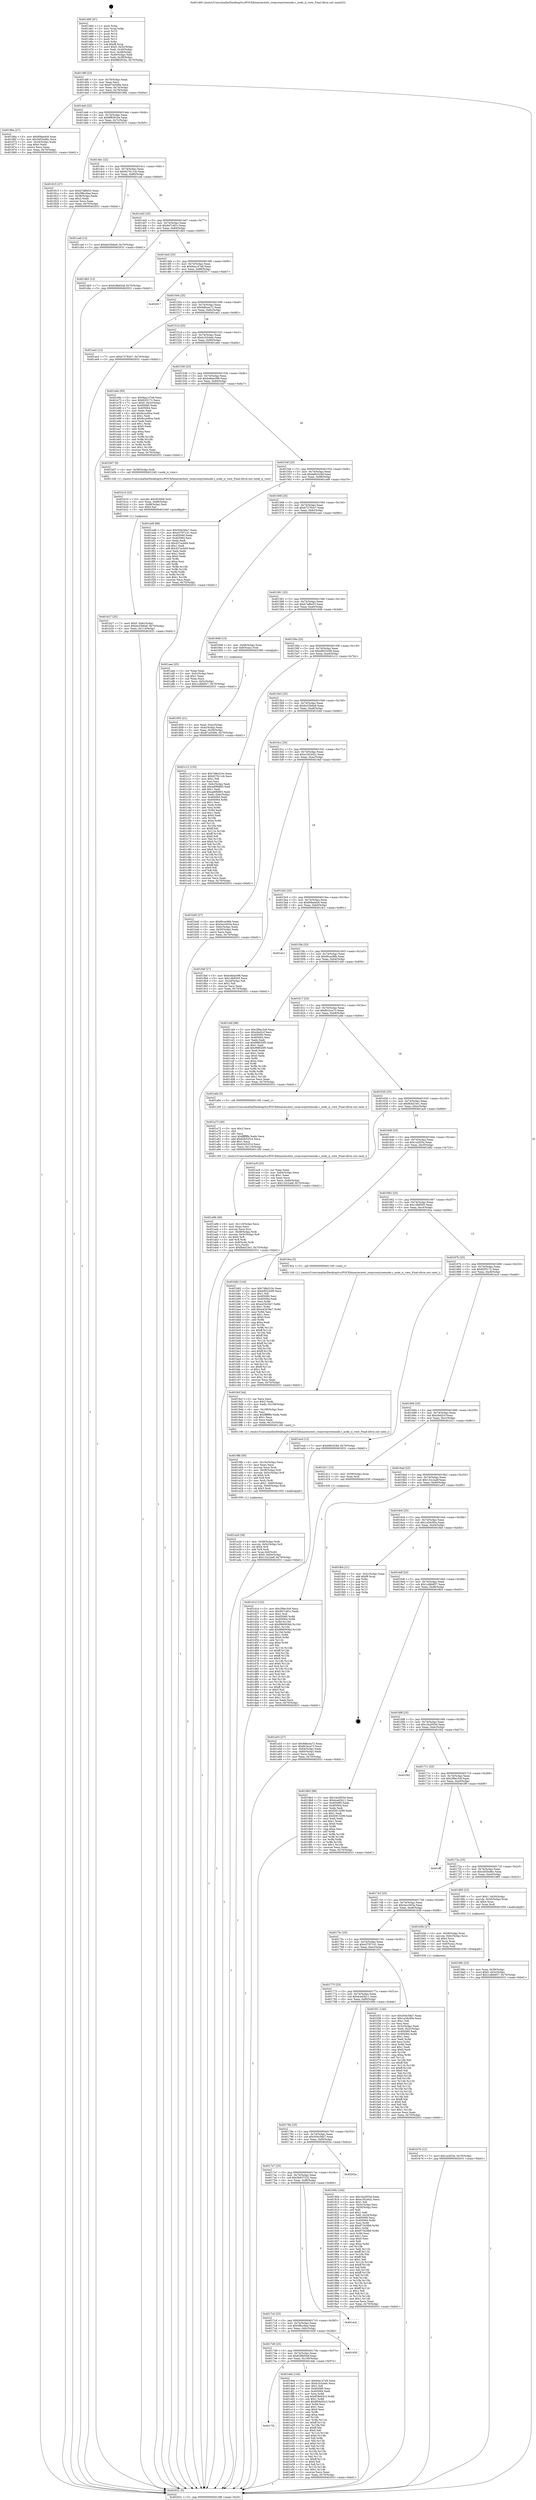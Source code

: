 digraph "0x401460" {
  label = "0x401460 (/mnt/c/Users/mathe/Desktop/tcc/POCII/binaries/extr_swayswaytreenode.c_node_is_view_Final-ollvm.out::main(0))"
  labelloc = "t"
  node[shape=record]

  Entry [label="",width=0.3,height=0.3,shape=circle,fillcolor=black,style=filled]
  "0x40148f" [label="{
     0x40148f [23]\l
     | [instrs]\l
     &nbsp;&nbsp;0x40148f \<+3\>: mov -0x70(%rbp),%eax\l
     &nbsp;&nbsp;0x401492 \<+2\>: mov %eax,%ecx\l
     &nbsp;&nbsp;0x401494 \<+6\>: sub $0x87ce549e,%ecx\l
     &nbsp;&nbsp;0x40149a \<+3\>: mov %eax,-0x74(%rbp)\l
     &nbsp;&nbsp;0x40149d \<+3\>: mov %ecx,-0x78(%rbp)\l
     &nbsp;&nbsp;0x4014a0 \<+6\>: je 000000000040186a \<main+0x40a\>\l
  }"]
  "0x40186a" [label="{
     0x40186a [27]\l
     | [instrs]\l
     &nbsp;&nbsp;0x40186a \<+5\>: mov $0xf09aedc8,%eax\l
     &nbsp;&nbsp;0x40186f \<+5\>: mov $0x3d55ed6c,%ecx\l
     &nbsp;&nbsp;0x401874 \<+3\>: mov -0x34(%rbp),%edx\l
     &nbsp;&nbsp;0x401877 \<+3\>: cmp $0x0,%edx\l
     &nbsp;&nbsp;0x40187a \<+3\>: cmove %ecx,%eax\l
     &nbsp;&nbsp;0x40187d \<+3\>: mov %eax,-0x70(%rbp)\l
     &nbsp;&nbsp;0x401880 \<+5\>: jmp 0000000000402031 \<main+0xbd1\>\l
  }"]
  "0x4014a6" [label="{
     0x4014a6 [22]\l
     | [instrs]\l
     &nbsp;&nbsp;0x4014a6 \<+5\>: jmp 00000000004014ab \<main+0x4b\>\l
     &nbsp;&nbsp;0x4014ab \<+3\>: mov -0x74(%rbp),%eax\l
     &nbsp;&nbsp;0x4014ae \<+5\>: sub $0x8f8291be,%eax\l
     &nbsp;&nbsp;0x4014b3 \<+3\>: mov %eax,-0x7c(%rbp)\l
     &nbsp;&nbsp;0x4014b6 \<+6\>: je 0000000000401815 \<main+0x3b5\>\l
  }"]
  Exit [label="",width=0.3,height=0.3,shape=circle,fillcolor=black,style=filled,peripheries=2]
  "0x401815" [label="{
     0x401815 [27]\l
     | [instrs]\l
     &nbsp;&nbsp;0x401815 \<+5\>: mov $0xb7af6e53,%eax\l
     &nbsp;&nbsp;0x40181a \<+5\>: mov $0x5f8cc6ea,%ecx\l
     &nbsp;&nbsp;0x40181f \<+3\>: mov -0x38(%rbp),%edx\l
     &nbsp;&nbsp;0x401822 \<+3\>: cmp $0x2,%edx\l
     &nbsp;&nbsp;0x401825 \<+3\>: cmovne %ecx,%eax\l
     &nbsp;&nbsp;0x401828 \<+3\>: mov %eax,-0x70(%rbp)\l
     &nbsp;&nbsp;0x40182b \<+5\>: jmp 0000000000402031 \<main+0xbd1\>\l
  }"]
  "0x4014bc" [label="{
     0x4014bc [22]\l
     | [instrs]\l
     &nbsp;&nbsp;0x4014bc \<+5\>: jmp 00000000004014c1 \<main+0x61\>\l
     &nbsp;&nbsp;0x4014c1 \<+3\>: mov -0x74(%rbp),%eax\l
     &nbsp;&nbsp;0x4014c4 \<+5\>: sub $0x927611cb,%eax\l
     &nbsp;&nbsp;0x4014c9 \<+3\>: mov %eax,-0x80(%rbp)\l
     &nbsp;&nbsp;0x4014cc \<+6\>: je 0000000000401cad \<main+0x84d\>\l
  }"]
  "0x402031" [label="{
     0x402031 [5]\l
     | [instrs]\l
     &nbsp;&nbsp;0x402031 \<+5\>: jmp 000000000040148f \<main+0x2f\>\l
  }"]
  "0x401460" [label="{
     0x401460 [47]\l
     | [instrs]\l
     &nbsp;&nbsp;0x401460 \<+1\>: push %rbp\l
     &nbsp;&nbsp;0x401461 \<+3\>: mov %rsp,%rbp\l
     &nbsp;&nbsp;0x401464 \<+2\>: push %r15\l
     &nbsp;&nbsp;0x401466 \<+2\>: push %r14\l
     &nbsp;&nbsp;0x401468 \<+2\>: push %r13\l
     &nbsp;&nbsp;0x40146a \<+2\>: push %r12\l
     &nbsp;&nbsp;0x40146c \<+1\>: push %rbx\l
     &nbsp;&nbsp;0x40146d \<+7\>: sub $0xf8,%rsp\l
     &nbsp;&nbsp;0x401474 \<+7\>: movl $0x0,-0x3c(%rbp)\l
     &nbsp;&nbsp;0x40147b \<+3\>: mov %edi,-0x40(%rbp)\l
     &nbsp;&nbsp;0x40147e \<+4\>: mov %rsi,-0x48(%rbp)\l
     &nbsp;&nbsp;0x401482 \<+3\>: mov -0x40(%rbp),%edi\l
     &nbsp;&nbsp;0x401485 \<+3\>: mov %edi,-0x38(%rbp)\l
     &nbsp;&nbsp;0x401488 \<+7\>: movl $0x8f8291be,-0x70(%rbp)\l
  }"]
  "0x4017f2" [label="{
     0x4017f2\l
  }", style=dashed]
  "0x401cad" [label="{
     0x401cad [12]\l
     | [instrs]\l
     &nbsp;&nbsp;0x401cad \<+7\>: movl $0xbe33b6a9,-0x70(%rbp)\l
     &nbsp;&nbsp;0x401cb4 \<+5\>: jmp 0000000000402031 \<main+0xbd1\>\l
  }"]
  "0x4014d2" [label="{
     0x4014d2 [25]\l
     | [instrs]\l
     &nbsp;&nbsp;0x4014d2 \<+5\>: jmp 00000000004014d7 \<main+0x77\>\l
     &nbsp;&nbsp;0x4014d7 \<+3\>: mov -0x74(%rbp),%eax\l
     &nbsp;&nbsp;0x4014da \<+5\>: sub $0x947c4f1c,%eax\l
     &nbsp;&nbsp;0x4014df \<+6\>: mov %eax,-0x84(%rbp)\l
     &nbsp;&nbsp;0x4014e5 \<+6\>: je 0000000000401db5 \<main+0x955\>\l
  }"]
  "0x401dde" [label="{
     0x401dde [144]\l
     | [instrs]\l
     &nbsp;&nbsp;0x401dde \<+5\>: mov $0x9aa147e8,%eax\l
     &nbsp;&nbsp;0x401de3 \<+5\>: mov $0xb1b3cbdc,%ecx\l
     &nbsp;&nbsp;0x401de8 \<+2\>: mov $0x1,%dl\l
     &nbsp;&nbsp;0x401dea \<+7\>: mov 0x405060,%esi\l
     &nbsp;&nbsp;0x401df1 \<+7\>: mov 0x405064,%edi\l
     &nbsp;&nbsp;0x401df8 \<+3\>: mov %esi,%r8d\l
     &nbsp;&nbsp;0x401dfb \<+7\>: sub $0x859d45c3,%r8d\l
     &nbsp;&nbsp;0x401e02 \<+4\>: sub $0x1,%r8d\l
     &nbsp;&nbsp;0x401e06 \<+7\>: add $0x859d45c3,%r8d\l
     &nbsp;&nbsp;0x401e0d \<+4\>: imul %r8d,%esi\l
     &nbsp;&nbsp;0x401e11 \<+3\>: and $0x1,%esi\l
     &nbsp;&nbsp;0x401e14 \<+3\>: cmp $0x0,%esi\l
     &nbsp;&nbsp;0x401e17 \<+4\>: sete %r9b\l
     &nbsp;&nbsp;0x401e1b \<+3\>: cmp $0xa,%edi\l
     &nbsp;&nbsp;0x401e1e \<+4\>: setl %r10b\l
     &nbsp;&nbsp;0x401e22 \<+3\>: mov %r9b,%r11b\l
     &nbsp;&nbsp;0x401e25 \<+4\>: xor $0xff,%r11b\l
     &nbsp;&nbsp;0x401e29 \<+3\>: mov %r10b,%bl\l
     &nbsp;&nbsp;0x401e2c \<+3\>: xor $0xff,%bl\l
     &nbsp;&nbsp;0x401e2f \<+3\>: xor $0x0,%dl\l
     &nbsp;&nbsp;0x401e32 \<+3\>: mov %r11b,%r14b\l
     &nbsp;&nbsp;0x401e35 \<+4\>: and $0x0,%r14b\l
     &nbsp;&nbsp;0x401e39 \<+3\>: and %dl,%r9b\l
     &nbsp;&nbsp;0x401e3c \<+3\>: mov %bl,%r15b\l
     &nbsp;&nbsp;0x401e3f \<+4\>: and $0x0,%r15b\l
     &nbsp;&nbsp;0x401e43 \<+3\>: and %dl,%r10b\l
     &nbsp;&nbsp;0x401e46 \<+3\>: or %r9b,%r14b\l
     &nbsp;&nbsp;0x401e49 \<+3\>: or %r10b,%r15b\l
     &nbsp;&nbsp;0x401e4c \<+3\>: xor %r15b,%r14b\l
     &nbsp;&nbsp;0x401e4f \<+3\>: or %bl,%r11b\l
     &nbsp;&nbsp;0x401e52 \<+4\>: xor $0xff,%r11b\l
     &nbsp;&nbsp;0x401e56 \<+3\>: or $0x0,%dl\l
     &nbsp;&nbsp;0x401e59 \<+3\>: and %dl,%r11b\l
     &nbsp;&nbsp;0x401e5c \<+3\>: or %r11b,%r14b\l
     &nbsp;&nbsp;0x401e5f \<+4\>: test $0x1,%r14b\l
     &nbsp;&nbsp;0x401e63 \<+3\>: cmovne %ecx,%eax\l
     &nbsp;&nbsp;0x401e66 \<+3\>: mov %eax,-0x70(%rbp)\l
     &nbsp;&nbsp;0x401e69 \<+5\>: jmp 0000000000402031 \<main+0xbd1\>\l
  }"]
  "0x401db5" [label="{
     0x401db5 [12]\l
     | [instrs]\l
     &nbsp;&nbsp;0x401db5 \<+7\>: movl $0x628b63af,-0x70(%rbp)\l
     &nbsp;&nbsp;0x401dbc \<+5\>: jmp 0000000000402031 \<main+0xbd1\>\l
  }"]
  "0x4014eb" [label="{
     0x4014eb [25]\l
     | [instrs]\l
     &nbsp;&nbsp;0x4014eb \<+5\>: jmp 00000000004014f0 \<main+0x90\>\l
     &nbsp;&nbsp;0x4014f0 \<+3\>: mov -0x74(%rbp),%eax\l
     &nbsp;&nbsp;0x4014f3 \<+5\>: sub $0x9aa147e8,%eax\l
     &nbsp;&nbsp;0x4014f8 \<+6\>: mov %eax,-0x88(%rbp)\l
     &nbsp;&nbsp;0x4014fe \<+6\>: je 0000000000402017 \<main+0xbb7\>\l
  }"]
  "0x4017d9" [label="{
     0x4017d9 [25]\l
     | [instrs]\l
     &nbsp;&nbsp;0x4017d9 \<+5\>: jmp 00000000004017de \<main+0x37e\>\l
     &nbsp;&nbsp;0x4017de \<+3\>: mov -0x74(%rbp),%eax\l
     &nbsp;&nbsp;0x4017e1 \<+5\>: sub $0x628b63af,%eax\l
     &nbsp;&nbsp;0x4017e6 \<+6\>: mov %eax,-0x100(%rbp)\l
     &nbsp;&nbsp;0x4017ec \<+6\>: je 0000000000401dde \<main+0x97e\>\l
  }"]
  "0x402017" [label="{
     0x402017\l
  }", style=dashed]
  "0x401504" [label="{
     0x401504 [25]\l
     | [instrs]\l
     &nbsp;&nbsp;0x401504 \<+5\>: jmp 0000000000401509 \<main+0xa9\>\l
     &nbsp;&nbsp;0x401509 \<+3\>: mov -0x74(%rbp),%eax\l
     &nbsp;&nbsp;0x40150c \<+5\>: sub $0x9dbcea72,%eax\l
     &nbsp;&nbsp;0x401511 \<+6\>: mov %eax,-0x8c(%rbp)\l
     &nbsp;&nbsp;0x401517 \<+6\>: je 0000000000401ae2 \<main+0x682\>\l
  }"]
  "0x401830" [label="{
     0x401830\l
  }", style=dashed]
  "0x401ae2" [label="{
     0x401ae2 [12]\l
     | [instrs]\l
     &nbsp;&nbsp;0x401ae2 \<+7\>: movl $0xb72762e7,-0x70(%rbp)\l
     &nbsp;&nbsp;0x401ae9 \<+5\>: jmp 0000000000402031 \<main+0xbd1\>\l
  }"]
  "0x40151d" [label="{
     0x40151d [25]\l
     | [instrs]\l
     &nbsp;&nbsp;0x40151d \<+5\>: jmp 0000000000401522 \<main+0xc2\>\l
     &nbsp;&nbsp;0x401522 \<+3\>: mov -0x74(%rbp),%eax\l
     &nbsp;&nbsp;0x401525 \<+5\>: sub $0xb1b3cbdc,%eax\l
     &nbsp;&nbsp;0x40152a \<+6\>: mov %eax,-0x90(%rbp)\l
     &nbsp;&nbsp;0x401530 \<+6\>: je 0000000000401e6e \<main+0xa0e\>\l
  }"]
  "0x4017c0" [label="{
     0x4017c0 [25]\l
     | [instrs]\l
     &nbsp;&nbsp;0x4017c0 \<+5\>: jmp 00000000004017c5 \<main+0x365\>\l
     &nbsp;&nbsp;0x4017c5 \<+3\>: mov -0x74(%rbp),%eax\l
     &nbsp;&nbsp;0x4017c8 \<+5\>: sub $0x5f8cc6ea,%eax\l
     &nbsp;&nbsp;0x4017cd \<+6\>: mov %eax,-0xfc(%rbp)\l
     &nbsp;&nbsp;0x4017d3 \<+6\>: je 0000000000401830 \<main+0x3d0\>\l
  }"]
  "0x401e6e" [label="{
     0x401e6e [95]\l
     | [instrs]\l
     &nbsp;&nbsp;0x401e6e \<+5\>: mov $0x9aa147e8,%eax\l
     &nbsp;&nbsp;0x401e73 \<+5\>: mov $0x82f3172,%ecx\l
     &nbsp;&nbsp;0x401e78 \<+7\>: movl $0x0,-0x3c(%rbp)\l
     &nbsp;&nbsp;0x401e7f \<+7\>: mov 0x405060,%edx\l
     &nbsp;&nbsp;0x401e86 \<+7\>: mov 0x405064,%esi\l
     &nbsp;&nbsp;0x401e8d \<+2\>: mov %edx,%edi\l
     &nbsp;&nbsp;0x401e8f \<+6\>: add $0x8cca49ca,%edi\l
     &nbsp;&nbsp;0x401e95 \<+3\>: sub $0x1,%edi\l
     &nbsp;&nbsp;0x401e98 \<+6\>: sub $0x8cca49ca,%edi\l
     &nbsp;&nbsp;0x401e9e \<+3\>: imul %edi,%edx\l
     &nbsp;&nbsp;0x401ea1 \<+3\>: and $0x1,%edx\l
     &nbsp;&nbsp;0x401ea4 \<+3\>: cmp $0x0,%edx\l
     &nbsp;&nbsp;0x401ea7 \<+4\>: sete %r8b\l
     &nbsp;&nbsp;0x401eab \<+3\>: cmp $0xa,%esi\l
     &nbsp;&nbsp;0x401eae \<+4\>: setl %r9b\l
     &nbsp;&nbsp;0x401eb2 \<+3\>: mov %r8b,%r10b\l
     &nbsp;&nbsp;0x401eb5 \<+3\>: and %r9b,%r10b\l
     &nbsp;&nbsp;0x401eb8 \<+3\>: xor %r9b,%r8b\l
     &nbsp;&nbsp;0x401ebb \<+3\>: or %r8b,%r10b\l
     &nbsp;&nbsp;0x401ebe \<+4\>: test $0x1,%r10b\l
     &nbsp;&nbsp;0x401ec2 \<+3\>: cmovne %ecx,%eax\l
     &nbsp;&nbsp;0x401ec5 \<+3\>: mov %eax,-0x70(%rbp)\l
     &nbsp;&nbsp;0x401ec8 \<+5\>: jmp 0000000000402031 \<main+0xbd1\>\l
  }"]
  "0x401536" [label="{
     0x401536 [25]\l
     | [instrs]\l
     &nbsp;&nbsp;0x401536 \<+5\>: jmp 000000000040153b \<main+0xdb\>\l
     &nbsp;&nbsp;0x40153b \<+3\>: mov -0x74(%rbp),%eax\l
     &nbsp;&nbsp;0x40153e \<+5\>: sub $0xb46ae398,%eax\l
     &nbsp;&nbsp;0x401543 \<+6\>: mov %eax,-0x94(%rbp)\l
     &nbsp;&nbsp;0x401549 \<+6\>: je 0000000000401b07 \<main+0x6a7\>\l
  }"]
  "0x401dcd" [label="{
     0x401dcd\l
  }", style=dashed]
  "0x401b07" [label="{
     0x401b07 [9]\l
     | [instrs]\l
     &nbsp;&nbsp;0x401b07 \<+4\>: mov -0x58(%rbp),%rdi\l
     &nbsp;&nbsp;0x401b0b \<+5\>: call 0000000000401240 \<node_is_view\>\l
     | [calls]\l
     &nbsp;&nbsp;0x401240 \{1\} (/mnt/c/Users/mathe/Desktop/tcc/POCII/binaries/extr_swayswaytreenode.c_node_is_view_Final-ollvm.out::node_is_view)\l
  }"]
  "0x40154f" [label="{
     0x40154f [25]\l
     | [instrs]\l
     &nbsp;&nbsp;0x40154f \<+5\>: jmp 0000000000401554 \<main+0xf4\>\l
     &nbsp;&nbsp;0x401554 \<+3\>: mov -0x74(%rbp),%eax\l
     &nbsp;&nbsp;0x401557 \<+5\>: sub $0xb66243bf,%eax\l
     &nbsp;&nbsp;0x40155c \<+6\>: mov %eax,-0x98(%rbp)\l
     &nbsp;&nbsp;0x401562 \<+6\>: je 0000000000401ed9 \<main+0xa79\>\l
  }"]
  "0x4017a7" [label="{
     0x4017a7 [25]\l
     | [instrs]\l
     &nbsp;&nbsp;0x4017a7 \<+5\>: jmp 00000000004017ac \<main+0x34c\>\l
     &nbsp;&nbsp;0x4017ac \<+3\>: mov -0x74(%rbp),%eax\l
     &nbsp;&nbsp;0x4017af \<+5\>: sub $0x5b637332,%eax\l
     &nbsp;&nbsp;0x4017b4 \<+6\>: mov %eax,-0xf8(%rbp)\l
     &nbsp;&nbsp;0x4017ba \<+6\>: je 0000000000401dcd \<main+0x96d\>\l
  }"]
  "0x401ed9" [label="{
     0x401ed9 [88]\l
     | [instrs]\l
     &nbsp;&nbsp;0x401ed9 \<+5\>: mov $0x504c58a7,%eax\l
     &nbsp;&nbsp;0x401ede \<+5\>: mov $0x43797141,%ecx\l
     &nbsp;&nbsp;0x401ee3 \<+7\>: mov 0x405060,%edx\l
     &nbsp;&nbsp;0x401eea \<+7\>: mov 0x405064,%esi\l
     &nbsp;&nbsp;0x401ef1 \<+2\>: mov %edx,%edi\l
     &nbsp;&nbsp;0x401ef3 \<+6\>: sub $0x437acb09,%edi\l
     &nbsp;&nbsp;0x401ef9 \<+3\>: sub $0x1,%edi\l
     &nbsp;&nbsp;0x401efc \<+6\>: add $0x437acb09,%edi\l
     &nbsp;&nbsp;0x401f02 \<+3\>: imul %edi,%edx\l
     &nbsp;&nbsp;0x401f05 \<+3\>: and $0x1,%edx\l
     &nbsp;&nbsp;0x401f08 \<+3\>: cmp $0x0,%edx\l
     &nbsp;&nbsp;0x401f0b \<+4\>: sete %r8b\l
     &nbsp;&nbsp;0x401f0f \<+3\>: cmp $0xa,%esi\l
     &nbsp;&nbsp;0x401f12 \<+4\>: setl %r9b\l
     &nbsp;&nbsp;0x401f16 \<+3\>: mov %r8b,%r10b\l
     &nbsp;&nbsp;0x401f19 \<+3\>: and %r9b,%r10b\l
     &nbsp;&nbsp;0x401f1c \<+3\>: xor %r9b,%r8b\l
     &nbsp;&nbsp;0x401f1f \<+3\>: or %r8b,%r10b\l
     &nbsp;&nbsp;0x401f22 \<+4\>: test $0x1,%r10b\l
     &nbsp;&nbsp;0x401f26 \<+3\>: cmovne %ecx,%eax\l
     &nbsp;&nbsp;0x401f29 \<+3\>: mov %eax,-0x70(%rbp)\l
     &nbsp;&nbsp;0x401f2c \<+5\>: jmp 0000000000402031 \<main+0xbd1\>\l
  }"]
  "0x401568" [label="{
     0x401568 [25]\l
     | [instrs]\l
     &nbsp;&nbsp;0x401568 \<+5\>: jmp 000000000040156d \<main+0x10d\>\l
     &nbsp;&nbsp;0x40156d \<+3\>: mov -0x74(%rbp),%eax\l
     &nbsp;&nbsp;0x401570 \<+5\>: sub $0xb72762e7,%eax\l
     &nbsp;&nbsp;0x401575 \<+6\>: mov %eax,-0x9c(%rbp)\l
     &nbsp;&nbsp;0x40157b \<+6\>: je 0000000000401aee \<main+0x68e\>\l
  }"]
  "0x40202a" [label="{
     0x40202a\l
  }", style=dashed]
  "0x401aee" [label="{
     0x401aee [25]\l
     | [instrs]\l
     &nbsp;&nbsp;0x401aee \<+2\>: xor %eax,%eax\l
     &nbsp;&nbsp;0x401af0 \<+3\>: mov -0x5c(%rbp),%ecx\l
     &nbsp;&nbsp;0x401af3 \<+3\>: sub $0x1,%eax\l
     &nbsp;&nbsp;0x401af6 \<+2\>: sub %eax,%ecx\l
     &nbsp;&nbsp;0x401af8 \<+3\>: mov %ecx,-0x5c(%rbp)\l
     &nbsp;&nbsp;0x401afb \<+7\>: movl $0x1cdbb857,-0x70(%rbp)\l
     &nbsp;&nbsp;0x401b02 \<+5\>: jmp 0000000000402031 \<main+0xbd1\>\l
  }"]
  "0x401581" [label="{
     0x401581 [25]\l
     | [instrs]\l
     &nbsp;&nbsp;0x401581 \<+5\>: jmp 0000000000401586 \<main+0x126\>\l
     &nbsp;&nbsp;0x401586 \<+3\>: mov -0x74(%rbp),%eax\l
     &nbsp;&nbsp;0x401589 \<+5\>: sub $0xb7af6e53,%eax\l
     &nbsp;&nbsp;0x40158e \<+6\>: mov %eax,-0xa0(%rbp)\l
     &nbsp;&nbsp;0x401594 \<+6\>: je 0000000000401848 \<main+0x3e8\>\l
  }"]
  "0x401d1d" [label="{
     0x401d1d [152]\l
     | [instrs]\l
     &nbsp;&nbsp;0x401d1d \<+5\>: mov $0x2f9ec3c8,%ecx\l
     &nbsp;&nbsp;0x401d22 \<+5\>: mov $0x947c4f1c,%edx\l
     &nbsp;&nbsp;0x401d27 \<+3\>: mov $0x1,%sil\l
     &nbsp;&nbsp;0x401d2a \<+8\>: mov 0x405060,%r8d\l
     &nbsp;&nbsp;0x401d32 \<+8\>: mov 0x405064,%r9d\l
     &nbsp;&nbsp;0x401d3a \<+3\>: mov %r8d,%r10d\l
     &nbsp;&nbsp;0x401d3d \<+7\>: sub $0x9960936d,%r10d\l
     &nbsp;&nbsp;0x401d44 \<+4\>: sub $0x1,%r10d\l
     &nbsp;&nbsp;0x401d48 \<+7\>: add $0x9960936d,%r10d\l
     &nbsp;&nbsp;0x401d4f \<+4\>: imul %r10d,%r8d\l
     &nbsp;&nbsp;0x401d53 \<+4\>: and $0x1,%r8d\l
     &nbsp;&nbsp;0x401d57 \<+4\>: cmp $0x0,%r8d\l
     &nbsp;&nbsp;0x401d5b \<+4\>: sete %r11b\l
     &nbsp;&nbsp;0x401d5f \<+4\>: cmp $0xa,%r9d\l
     &nbsp;&nbsp;0x401d63 \<+3\>: setl %bl\l
     &nbsp;&nbsp;0x401d66 \<+3\>: mov %r11b,%r14b\l
     &nbsp;&nbsp;0x401d69 \<+4\>: xor $0xff,%r14b\l
     &nbsp;&nbsp;0x401d6d \<+3\>: mov %bl,%r15b\l
     &nbsp;&nbsp;0x401d70 \<+4\>: xor $0xff,%r15b\l
     &nbsp;&nbsp;0x401d74 \<+4\>: xor $0x0,%sil\l
     &nbsp;&nbsp;0x401d78 \<+3\>: mov %r14b,%r12b\l
     &nbsp;&nbsp;0x401d7b \<+4\>: and $0x0,%r12b\l
     &nbsp;&nbsp;0x401d7f \<+3\>: and %sil,%r11b\l
     &nbsp;&nbsp;0x401d82 \<+3\>: mov %r15b,%r13b\l
     &nbsp;&nbsp;0x401d85 \<+4\>: and $0x0,%r13b\l
     &nbsp;&nbsp;0x401d89 \<+3\>: and %sil,%bl\l
     &nbsp;&nbsp;0x401d8c \<+3\>: or %r11b,%r12b\l
     &nbsp;&nbsp;0x401d8f \<+3\>: or %bl,%r13b\l
     &nbsp;&nbsp;0x401d92 \<+3\>: xor %r13b,%r12b\l
     &nbsp;&nbsp;0x401d95 \<+3\>: or %r15b,%r14b\l
     &nbsp;&nbsp;0x401d98 \<+4\>: xor $0xff,%r14b\l
     &nbsp;&nbsp;0x401d9c \<+4\>: or $0x0,%sil\l
     &nbsp;&nbsp;0x401da0 \<+3\>: and %sil,%r14b\l
     &nbsp;&nbsp;0x401da3 \<+3\>: or %r14b,%r12b\l
     &nbsp;&nbsp;0x401da6 \<+4\>: test $0x1,%r12b\l
     &nbsp;&nbsp;0x401daa \<+3\>: cmovne %edx,%ecx\l
     &nbsp;&nbsp;0x401dad \<+3\>: mov %ecx,-0x70(%rbp)\l
     &nbsp;&nbsp;0x401db0 \<+5\>: jmp 0000000000402031 \<main+0xbd1\>\l
  }"]
  "0x401848" [label="{
     0x401848 [13]\l
     | [instrs]\l
     &nbsp;&nbsp;0x401848 \<+4\>: mov -0x48(%rbp),%rax\l
     &nbsp;&nbsp;0x40184c \<+4\>: mov 0x8(%rax),%rdi\l
     &nbsp;&nbsp;0x401850 \<+5\>: call 0000000000401060 \<atoi@plt\>\l
     | [calls]\l
     &nbsp;&nbsp;0x401060 \{1\} (unknown)\l
  }"]
  "0x40159a" [label="{
     0x40159a [25]\l
     | [instrs]\l
     &nbsp;&nbsp;0x40159a \<+5\>: jmp 000000000040159f \<main+0x13f\>\l
     &nbsp;&nbsp;0x40159f \<+3\>: mov -0x74(%rbp),%eax\l
     &nbsp;&nbsp;0x4015a2 \<+5\>: sub $0xb9023c99,%eax\l
     &nbsp;&nbsp;0x4015a7 \<+6\>: mov %eax,-0xa4(%rbp)\l
     &nbsp;&nbsp;0x4015ad \<+6\>: je 0000000000401c12 \<main+0x7b2\>\l
  }"]
  "0x401855" [label="{
     0x401855 [21]\l
     | [instrs]\l
     &nbsp;&nbsp;0x401855 \<+3\>: mov %eax,-0x4c(%rbp)\l
     &nbsp;&nbsp;0x401858 \<+3\>: mov -0x4c(%rbp),%eax\l
     &nbsp;&nbsp;0x40185b \<+3\>: mov %eax,-0x34(%rbp)\l
     &nbsp;&nbsp;0x40185e \<+7\>: movl $0x87ce549e,-0x70(%rbp)\l
     &nbsp;&nbsp;0x401865 \<+5\>: jmp 0000000000402031 \<main+0xbd1\>\l
  }"]
  "0x401b76" [label="{
     0x401b76 [12]\l
     | [instrs]\l
     &nbsp;&nbsp;0x401b76 \<+7\>: movl $0x1a2f25a,-0x70(%rbp)\l
     &nbsp;&nbsp;0x401b7d \<+5\>: jmp 0000000000402031 \<main+0xbd1\>\l
  }"]
  "0x401c12" [label="{
     0x401c12 [155]\l
     | [instrs]\l
     &nbsp;&nbsp;0x401c12 \<+5\>: mov $0x7d8e310c,%eax\l
     &nbsp;&nbsp;0x401c17 \<+5\>: mov $0x927611cb,%ecx\l
     &nbsp;&nbsp;0x401c1c \<+2\>: mov $0x1,%dl\l
     &nbsp;&nbsp;0x401c1e \<+2\>: xor %esi,%esi\l
     &nbsp;&nbsp;0x401c20 \<+3\>: mov -0x6c(%rbp),%edi\l
     &nbsp;&nbsp;0x401c23 \<+6\>: add $0xad0fb893,%edi\l
     &nbsp;&nbsp;0x401c29 \<+3\>: add $0x1,%edi\l
     &nbsp;&nbsp;0x401c2c \<+6\>: sub $0xad0fb893,%edi\l
     &nbsp;&nbsp;0x401c32 \<+3\>: mov %edi,-0x6c(%rbp)\l
     &nbsp;&nbsp;0x401c35 \<+7\>: mov 0x405060,%edi\l
     &nbsp;&nbsp;0x401c3c \<+8\>: mov 0x405064,%r8d\l
     &nbsp;&nbsp;0x401c44 \<+3\>: sub $0x1,%esi\l
     &nbsp;&nbsp;0x401c47 \<+3\>: mov %edi,%r9d\l
     &nbsp;&nbsp;0x401c4a \<+3\>: add %esi,%r9d\l
     &nbsp;&nbsp;0x401c4d \<+4\>: imul %r9d,%edi\l
     &nbsp;&nbsp;0x401c51 \<+3\>: and $0x1,%edi\l
     &nbsp;&nbsp;0x401c54 \<+3\>: cmp $0x0,%edi\l
     &nbsp;&nbsp;0x401c57 \<+4\>: sete %r10b\l
     &nbsp;&nbsp;0x401c5b \<+4\>: cmp $0xa,%r8d\l
     &nbsp;&nbsp;0x401c5f \<+4\>: setl %r11b\l
     &nbsp;&nbsp;0x401c63 \<+3\>: mov %r10b,%bl\l
     &nbsp;&nbsp;0x401c66 \<+3\>: xor $0xff,%bl\l
     &nbsp;&nbsp;0x401c69 \<+3\>: mov %r11b,%r14b\l
     &nbsp;&nbsp;0x401c6c \<+4\>: xor $0xff,%r14b\l
     &nbsp;&nbsp;0x401c70 \<+3\>: xor $0x0,%dl\l
     &nbsp;&nbsp;0x401c73 \<+3\>: mov %bl,%r15b\l
     &nbsp;&nbsp;0x401c76 \<+4\>: and $0x0,%r15b\l
     &nbsp;&nbsp;0x401c7a \<+3\>: and %dl,%r10b\l
     &nbsp;&nbsp;0x401c7d \<+3\>: mov %r14b,%r12b\l
     &nbsp;&nbsp;0x401c80 \<+4\>: and $0x0,%r12b\l
     &nbsp;&nbsp;0x401c84 \<+3\>: and %dl,%r11b\l
     &nbsp;&nbsp;0x401c87 \<+3\>: or %r10b,%r15b\l
     &nbsp;&nbsp;0x401c8a \<+3\>: or %r11b,%r12b\l
     &nbsp;&nbsp;0x401c8d \<+3\>: xor %r12b,%r15b\l
     &nbsp;&nbsp;0x401c90 \<+3\>: or %r14b,%bl\l
     &nbsp;&nbsp;0x401c93 \<+3\>: xor $0xff,%bl\l
     &nbsp;&nbsp;0x401c96 \<+3\>: or $0x0,%dl\l
     &nbsp;&nbsp;0x401c99 \<+2\>: and %dl,%bl\l
     &nbsp;&nbsp;0x401c9b \<+3\>: or %bl,%r15b\l
     &nbsp;&nbsp;0x401c9e \<+4\>: test $0x1,%r15b\l
     &nbsp;&nbsp;0x401ca2 \<+3\>: cmovne %ecx,%eax\l
     &nbsp;&nbsp;0x401ca5 \<+3\>: mov %eax,-0x70(%rbp)\l
     &nbsp;&nbsp;0x401ca8 \<+5\>: jmp 0000000000402031 \<main+0xbd1\>\l
  }"]
  "0x4015b3" [label="{
     0x4015b3 [25]\l
     | [instrs]\l
     &nbsp;&nbsp;0x4015b3 \<+5\>: jmp 00000000004015b8 \<main+0x158\>\l
     &nbsp;&nbsp;0x4015b8 \<+3\>: mov -0x74(%rbp),%eax\l
     &nbsp;&nbsp;0x4015bb \<+5\>: sub $0xbe33b6a9,%eax\l
     &nbsp;&nbsp;0x4015c0 \<+6\>: mov %eax,-0xa8(%rbp)\l
     &nbsp;&nbsp;0x4015c6 \<+6\>: je 0000000000401b40 \<main+0x6e0\>\l
  }"]
  "0x401b27" [label="{
     0x401b27 [25]\l
     | [instrs]\l
     &nbsp;&nbsp;0x401b27 \<+7\>: movl $0x0,-0x6c(%rbp)\l
     &nbsp;&nbsp;0x401b2e \<+7\>: movl $0xbe33b6a9,-0x70(%rbp)\l
     &nbsp;&nbsp;0x401b35 \<+6\>: mov %eax,-0x114(%rbp)\l
     &nbsp;&nbsp;0x401b3b \<+5\>: jmp 0000000000402031 \<main+0xbd1\>\l
  }"]
  "0x401b40" [label="{
     0x401b40 [27]\l
     | [instrs]\l
     &nbsp;&nbsp;0x401b40 \<+5\>: mov $0xf0cac96b,%eax\l
     &nbsp;&nbsp;0x401b45 \<+5\>: mov $0x3ecc003a,%ecx\l
     &nbsp;&nbsp;0x401b4a \<+3\>: mov -0x6c(%rbp),%edx\l
     &nbsp;&nbsp;0x401b4d \<+3\>: cmp -0x50(%rbp),%edx\l
     &nbsp;&nbsp;0x401b50 \<+3\>: cmovl %ecx,%eax\l
     &nbsp;&nbsp;0x401b53 \<+3\>: mov %eax,-0x70(%rbp)\l
     &nbsp;&nbsp;0x401b56 \<+5\>: jmp 0000000000402031 \<main+0xbd1\>\l
  }"]
  "0x4015cc" [label="{
     0x4015cc [25]\l
     | [instrs]\l
     &nbsp;&nbsp;0x4015cc \<+5\>: jmp 00000000004015d1 \<main+0x171\>\l
     &nbsp;&nbsp;0x4015d1 \<+3\>: mov -0x74(%rbp),%eax\l
     &nbsp;&nbsp;0x4015d4 \<+5\>: sub $0xe182442c,%eax\l
     &nbsp;&nbsp;0x4015d9 \<+6\>: mov %eax,-0xac(%rbp)\l
     &nbsp;&nbsp;0x4015df \<+6\>: je 00000000004019af \<main+0x54f\>\l
  }"]
  "0x401b10" [label="{
     0x401b10 [23]\l
     | [instrs]\l
     &nbsp;&nbsp;0x401b10 \<+10\>: movabs $0x4030b6,%rdi\l
     &nbsp;&nbsp;0x401b1a \<+3\>: mov %eax,-0x68(%rbp)\l
     &nbsp;&nbsp;0x401b1d \<+3\>: mov -0x68(%rbp),%esi\l
     &nbsp;&nbsp;0x401b20 \<+2\>: mov $0x0,%al\l
     &nbsp;&nbsp;0x401b22 \<+5\>: call 0000000000401040 \<printf@plt\>\l
     | [calls]\l
     &nbsp;&nbsp;0x401040 \{1\} (unknown)\l
  }"]
  "0x4019af" [label="{
     0x4019af [27]\l
     | [instrs]\l
     &nbsp;&nbsp;0x4019af \<+5\>: mov $0xb46ae398,%eax\l
     &nbsp;&nbsp;0x4019b4 \<+5\>: mov $0x1db8505,%ecx\l
     &nbsp;&nbsp;0x4019b9 \<+3\>: mov -0x2d(%rbp),%dl\l
     &nbsp;&nbsp;0x4019bc \<+3\>: test $0x1,%dl\l
     &nbsp;&nbsp;0x4019bf \<+3\>: cmovne %ecx,%eax\l
     &nbsp;&nbsp;0x4019c2 \<+3\>: mov %eax,-0x70(%rbp)\l
     &nbsp;&nbsp;0x4019c5 \<+5\>: jmp 0000000000402031 \<main+0xbd1\>\l
  }"]
  "0x4015e5" [label="{
     0x4015e5 [25]\l
     | [instrs]\l
     &nbsp;&nbsp;0x4015e5 \<+5\>: jmp 00000000004015ea \<main+0x18a\>\l
     &nbsp;&nbsp;0x4015ea \<+3\>: mov -0x74(%rbp),%eax\l
     &nbsp;&nbsp;0x4015ed \<+5\>: sub $0xf09aedc8,%eax\l
     &nbsp;&nbsp;0x4015f2 \<+6\>: mov %eax,-0xb0(%rbp)\l
     &nbsp;&nbsp;0x4015f8 \<+6\>: je 0000000000401dc1 \<main+0x961\>\l
  }"]
  "0x401a9b" [label="{
     0x401a9b [46]\l
     | [instrs]\l
     &nbsp;&nbsp;0x401a9b \<+6\>: mov -0x110(%rbp),%ecx\l
     &nbsp;&nbsp;0x401aa1 \<+3\>: imul %eax,%ecx\l
     &nbsp;&nbsp;0x401aa4 \<+3\>: movslq %ecx,%rsi\l
     &nbsp;&nbsp;0x401aa7 \<+4\>: mov -0x58(%rbp),%rdi\l
     &nbsp;&nbsp;0x401aab \<+4\>: movslq -0x5c(%rbp),%r8\l
     &nbsp;&nbsp;0x401aaf \<+4\>: shl $0x4,%r8\l
     &nbsp;&nbsp;0x401ab3 \<+3\>: add %r8,%rdi\l
     &nbsp;&nbsp;0x401ab6 \<+4\>: mov 0x8(%rdi),%rdi\l
     &nbsp;&nbsp;0x401aba \<+3\>: mov %rsi,(%rdi)\l
     &nbsp;&nbsp;0x401abd \<+7\>: movl $0xfb4d15e1,-0x70(%rbp)\l
     &nbsp;&nbsp;0x401ac4 \<+5\>: jmp 0000000000402031 \<main+0xbd1\>\l
  }"]
  "0x401dc1" [label="{
     0x401dc1\l
  }", style=dashed]
  "0x4015fe" [label="{
     0x4015fe [25]\l
     | [instrs]\l
     &nbsp;&nbsp;0x4015fe \<+5\>: jmp 0000000000401603 \<main+0x1a3\>\l
     &nbsp;&nbsp;0x401603 \<+3\>: mov -0x74(%rbp),%eax\l
     &nbsp;&nbsp;0x401606 \<+5\>: sub $0xf0cac96b,%eax\l
     &nbsp;&nbsp;0x40160b \<+6\>: mov %eax,-0xb4(%rbp)\l
     &nbsp;&nbsp;0x401611 \<+6\>: je 0000000000401cb9 \<main+0x859\>\l
  }"]
  "0x401a73" [label="{
     0x401a73 [40]\l
     | [instrs]\l
     &nbsp;&nbsp;0x401a73 \<+5\>: mov $0x2,%ecx\l
     &nbsp;&nbsp;0x401a78 \<+1\>: cltd\l
     &nbsp;&nbsp;0x401a79 \<+2\>: idiv %ecx\l
     &nbsp;&nbsp;0x401a7b \<+6\>: imul $0xfffffffe,%edx,%ecx\l
     &nbsp;&nbsp;0x401a81 \<+6\>: add $0x62b52f1d,%ecx\l
     &nbsp;&nbsp;0x401a87 \<+3\>: add $0x1,%ecx\l
     &nbsp;&nbsp;0x401a8a \<+6\>: sub $0x62b52f1d,%ecx\l
     &nbsp;&nbsp;0x401a90 \<+6\>: mov %ecx,-0x110(%rbp)\l
     &nbsp;&nbsp;0x401a96 \<+5\>: call 0000000000401160 \<next_i\>\l
     | [calls]\l
     &nbsp;&nbsp;0x401160 \{1\} (/mnt/c/Users/mathe/Desktop/tcc/POCII/binaries/extr_swayswaytreenode.c_node_is_view_Final-ollvm.out::next_i)\l
  }"]
  "0x401cb9" [label="{
     0x401cb9 [88]\l
     | [instrs]\l
     &nbsp;&nbsp;0x401cb9 \<+5\>: mov $0x2f9ec3c8,%eax\l
     &nbsp;&nbsp;0x401cbe \<+5\>: mov $0xcfed2cf,%ecx\l
     &nbsp;&nbsp;0x401cc3 \<+7\>: mov 0x405060,%edx\l
     &nbsp;&nbsp;0x401cca \<+7\>: mov 0x405064,%esi\l
     &nbsp;&nbsp;0x401cd1 \<+2\>: mov %edx,%edi\l
     &nbsp;&nbsp;0x401cd3 \<+6\>: sub $0x99f020f5,%edi\l
     &nbsp;&nbsp;0x401cd9 \<+3\>: sub $0x1,%edi\l
     &nbsp;&nbsp;0x401cdc \<+6\>: add $0x99f020f5,%edi\l
     &nbsp;&nbsp;0x401ce2 \<+3\>: imul %edi,%edx\l
     &nbsp;&nbsp;0x401ce5 \<+3\>: and $0x1,%edx\l
     &nbsp;&nbsp;0x401ce8 \<+3\>: cmp $0x0,%edx\l
     &nbsp;&nbsp;0x401ceb \<+4\>: sete %r8b\l
     &nbsp;&nbsp;0x401cef \<+3\>: cmp $0xa,%esi\l
     &nbsp;&nbsp;0x401cf2 \<+4\>: setl %r9b\l
     &nbsp;&nbsp;0x401cf6 \<+3\>: mov %r8b,%r10b\l
     &nbsp;&nbsp;0x401cf9 \<+3\>: and %r9b,%r10b\l
     &nbsp;&nbsp;0x401cfc \<+3\>: xor %r9b,%r8b\l
     &nbsp;&nbsp;0x401cff \<+3\>: or %r8b,%r10b\l
     &nbsp;&nbsp;0x401d02 \<+4\>: test $0x1,%r10b\l
     &nbsp;&nbsp;0x401d06 \<+3\>: cmovne %ecx,%eax\l
     &nbsp;&nbsp;0x401d09 \<+3\>: mov %eax,-0x70(%rbp)\l
     &nbsp;&nbsp;0x401d0c \<+5\>: jmp 0000000000402031 \<main+0xbd1\>\l
  }"]
  "0x401617" [label="{
     0x401617 [25]\l
     | [instrs]\l
     &nbsp;&nbsp;0x401617 \<+5\>: jmp 000000000040161c \<main+0x1bc\>\l
     &nbsp;&nbsp;0x40161c \<+3\>: mov -0x74(%rbp),%eax\l
     &nbsp;&nbsp;0x40161f \<+5\>: sub $0xf61bca73,%eax\l
     &nbsp;&nbsp;0x401624 \<+6\>: mov %eax,-0xb8(%rbp)\l
     &nbsp;&nbsp;0x40162a \<+6\>: je 0000000000401a6e \<main+0x60e\>\l
  }"]
  "0x401a2d" [label="{
     0x401a2d [38]\l
     | [instrs]\l
     &nbsp;&nbsp;0x401a2d \<+4\>: mov -0x58(%rbp),%rdi\l
     &nbsp;&nbsp;0x401a31 \<+4\>: movslq -0x5c(%rbp),%r8\l
     &nbsp;&nbsp;0x401a35 \<+4\>: shl $0x4,%r8\l
     &nbsp;&nbsp;0x401a39 \<+3\>: add %r8,%rdi\l
     &nbsp;&nbsp;0x401a3c \<+4\>: mov %rax,0x8(%rdi)\l
     &nbsp;&nbsp;0x401a40 \<+7\>: movl $0x0,-0x64(%rbp)\l
     &nbsp;&nbsp;0x401a47 \<+7\>: movl $0x132c2adf,-0x70(%rbp)\l
     &nbsp;&nbsp;0x401a4e \<+5\>: jmp 0000000000402031 \<main+0xbd1\>\l
  }"]
  "0x401a6e" [label="{
     0x401a6e [5]\l
     | [instrs]\l
     &nbsp;&nbsp;0x401a6e \<+5\>: call 0000000000401160 \<next_i\>\l
     | [calls]\l
     &nbsp;&nbsp;0x401160 \{1\} (/mnt/c/Users/mathe/Desktop/tcc/POCII/binaries/extr_swayswaytreenode.c_node_is_view_Final-ollvm.out::next_i)\l
  }"]
  "0x401630" [label="{
     0x401630 [25]\l
     | [instrs]\l
     &nbsp;&nbsp;0x401630 \<+5\>: jmp 0000000000401635 \<main+0x1d5\>\l
     &nbsp;&nbsp;0x401635 \<+3\>: mov -0x74(%rbp),%eax\l
     &nbsp;&nbsp;0x401638 \<+5\>: sub $0xfb4d15e1,%eax\l
     &nbsp;&nbsp;0x40163d \<+6\>: mov %eax,-0xbc(%rbp)\l
     &nbsp;&nbsp;0x401643 \<+6\>: je 0000000000401ac9 \<main+0x669\>\l
  }"]
  "0x4019fb" [label="{
     0x4019fb [50]\l
     | [instrs]\l
     &nbsp;&nbsp;0x4019fb \<+6\>: mov -0x10c(%rbp),%ecx\l
     &nbsp;&nbsp;0x401a01 \<+3\>: imul %eax,%ecx\l
     &nbsp;&nbsp;0x401a04 \<+3\>: movslq %ecx,%rdi\l
     &nbsp;&nbsp;0x401a07 \<+4\>: mov -0x58(%rbp),%r8\l
     &nbsp;&nbsp;0x401a0b \<+4\>: movslq -0x5c(%rbp),%r9\l
     &nbsp;&nbsp;0x401a0f \<+4\>: shl $0x4,%r9\l
     &nbsp;&nbsp;0x401a13 \<+3\>: add %r9,%r8\l
     &nbsp;&nbsp;0x401a16 \<+3\>: mov %rdi,(%r8)\l
     &nbsp;&nbsp;0x401a19 \<+7\>: movl $0x1,-0x60(%rbp)\l
     &nbsp;&nbsp;0x401a20 \<+4\>: movslq -0x60(%rbp),%rdi\l
     &nbsp;&nbsp;0x401a24 \<+4\>: shl $0x3,%rdi\l
     &nbsp;&nbsp;0x401a28 \<+5\>: call 0000000000401050 \<malloc@plt\>\l
     | [calls]\l
     &nbsp;&nbsp;0x401050 \{1\} (unknown)\l
  }"]
  "0x401ac9" [label="{
     0x401ac9 [25]\l
     | [instrs]\l
     &nbsp;&nbsp;0x401ac9 \<+2\>: xor %eax,%eax\l
     &nbsp;&nbsp;0x401acb \<+3\>: mov -0x64(%rbp),%ecx\l
     &nbsp;&nbsp;0x401ace \<+3\>: sub $0x1,%eax\l
     &nbsp;&nbsp;0x401ad1 \<+2\>: sub %eax,%ecx\l
     &nbsp;&nbsp;0x401ad3 \<+3\>: mov %ecx,-0x64(%rbp)\l
     &nbsp;&nbsp;0x401ad6 \<+7\>: movl $0x132c2adf,-0x70(%rbp)\l
     &nbsp;&nbsp;0x401add \<+5\>: jmp 0000000000402031 \<main+0xbd1\>\l
  }"]
  "0x401649" [label="{
     0x401649 [25]\l
     | [instrs]\l
     &nbsp;&nbsp;0x401649 \<+5\>: jmp 000000000040164e \<main+0x1ee\>\l
     &nbsp;&nbsp;0x40164e \<+3\>: mov -0x74(%rbp),%eax\l
     &nbsp;&nbsp;0x401651 \<+5\>: sub $0x1a2f25a,%eax\l
     &nbsp;&nbsp;0x401656 \<+6\>: mov %eax,-0xc0(%rbp)\l
     &nbsp;&nbsp;0x40165c \<+6\>: je 0000000000401b82 \<main+0x722\>\l
  }"]
  "0x4019cf" [label="{
     0x4019cf [44]\l
     | [instrs]\l
     &nbsp;&nbsp;0x4019cf \<+2\>: xor %ecx,%ecx\l
     &nbsp;&nbsp;0x4019d1 \<+5\>: mov $0x2,%edx\l
     &nbsp;&nbsp;0x4019d6 \<+6\>: mov %edx,-0x108(%rbp)\l
     &nbsp;&nbsp;0x4019dc \<+1\>: cltd\l
     &nbsp;&nbsp;0x4019dd \<+6\>: mov -0x108(%rbp),%esi\l
     &nbsp;&nbsp;0x4019e3 \<+2\>: idiv %esi\l
     &nbsp;&nbsp;0x4019e5 \<+6\>: imul $0xfffffffe,%edx,%edx\l
     &nbsp;&nbsp;0x4019eb \<+3\>: sub $0x1,%ecx\l
     &nbsp;&nbsp;0x4019ee \<+2\>: sub %ecx,%edx\l
     &nbsp;&nbsp;0x4019f0 \<+6\>: mov %edx,-0x10c(%rbp)\l
     &nbsp;&nbsp;0x4019f6 \<+5\>: call 0000000000401160 \<next_i\>\l
     | [calls]\l
     &nbsp;&nbsp;0x401160 \{1\} (/mnt/c/Users/mathe/Desktop/tcc/POCII/binaries/extr_swayswaytreenode.c_node_is_view_Final-ollvm.out::next_i)\l
  }"]
  "0x401b82" [label="{
     0x401b82 [144]\l
     | [instrs]\l
     &nbsp;&nbsp;0x401b82 \<+5\>: mov $0x7d8e310c,%eax\l
     &nbsp;&nbsp;0x401b87 \<+5\>: mov $0xb9023c99,%ecx\l
     &nbsp;&nbsp;0x401b8c \<+2\>: mov $0x1,%dl\l
     &nbsp;&nbsp;0x401b8e \<+7\>: mov 0x405060,%esi\l
     &nbsp;&nbsp;0x401b95 \<+7\>: mov 0x405064,%edi\l
     &nbsp;&nbsp;0x401b9c \<+3\>: mov %esi,%r8d\l
     &nbsp;&nbsp;0x401b9f \<+7\>: sub $0xe43429e7,%r8d\l
     &nbsp;&nbsp;0x401ba6 \<+4\>: sub $0x1,%r8d\l
     &nbsp;&nbsp;0x401baa \<+7\>: add $0xe43429e7,%r8d\l
     &nbsp;&nbsp;0x401bb1 \<+4\>: imul %r8d,%esi\l
     &nbsp;&nbsp;0x401bb5 \<+3\>: and $0x1,%esi\l
     &nbsp;&nbsp;0x401bb8 \<+3\>: cmp $0x0,%esi\l
     &nbsp;&nbsp;0x401bbb \<+4\>: sete %r9b\l
     &nbsp;&nbsp;0x401bbf \<+3\>: cmp $0xa,%edi\l
     &nbsp;&nbsp;0x401bc2 \<+4\>: setl %r10b\l
     &nbsp;&nbsp;0x401bc6 \<+3\>: mov %r9b,%r11b\l
     &nbsp;&nbsp;0x401bc9 \<+4\>: xor $0xff,%r11b\l
     &nbsp;&nbsp;0x401bcd \<+3\>: mov %r10b,%bl\l
     &nbsp;&nbsp;0x401bd0 \<+3\>: xor $0xff,%bl\l
     &nbsp;&nbsp;0x401bd3 \<+3\>: xor $0x1,%dl\l
     &nbsp;&nbsp;0x401bd6 \<+3\>: mov %r11b,%r14b\l
     &nbsp;&nbsp;0x401bd9 \<+4\>: and $0xff,%r14b\l
     &nbsp;&nbsp;0x401bdd \<+3\>: and %dl,%r9b\l
     &nbsp;&nbsp;0x401be0 \<+3\>: mov %bl,%r15b\l
     &nbsp;&nbsp;0x401be3 \<+4\>: and $0xff,%r15b\l
     &nbsp;&nbsp;0x401be7 \<+3\>: and %dl,%r10b\l
     &nbsp;&nbsp;0x401bea \<+3\>: or %r9b,%r14b\l
     &nbsp;&nbsp;0x401bed \<+3\>: or %r10b,%r15b\l
     &nbsp;&nbsp;0x401bf0 \<+3\>: xor %r15b,%r14b\l
     &nbsp;&nbsp;0x401bf3 \<+3\>: or %bl,%r11b\l
     &nbsp;&nbsp;0x401bf6 \<+4\>: xor $0xff,%r11b\l
     &nbsp;&nbsp;0x401bfa \<+3\>: or $0x1,%dl\l
     &nbsp;&nbsp;0x401bfd \<+3\>: and %dl,%r11b\l
     &nbsp;&nbsp;0x401c00 \<+3\>: or %r11b,%r14b\l
     &nbsp;&nbsp;0x401c03 \<+4\>: test $0x1,%r14b\l
     &nbsp;&nbsp;0x401c07 \<+3\>: cmovne %ecx,%eax\l
     &nbsp;&nbsp;0x401c0a \<+3\>: mov %eax,-0x70(%rbp)\l
     &nbsp;&nbsp;0x401c0d \<+5\>: jmp 0000000000402031 \<main+0xbd1\>\l
  }"]
  "0x401662" [label="{
     0x401662 [25]\l
     | [instrs]\l
     &nbsp;&nbsp;0x401662 \<+5\>: jmp 0000000000401667 \<main+0x207\>\l
     &nbsp;&nbsp;0x401667 \<+3\>: mov -0x74(%rbp),%eax\l
     &nbsp;&nbsp;0x40166a \<+5\>: sub $0x1db8505,%eax\l
     &nbsp;&nbsp;0x40166f \<+6\>: mov %eax,-0xc4(%rbp)\l
     &nbsp;&nbsp;0x401675 \<+6\>: je 00000000004019ca \<main+0x56a\>\l
  }"]
  "0x40178e" [label="{
     0x40178e [25]\l
     | [instrs]\l
     &nbsp;&nbsp;0x40178e \<+5\>: jmp 0000000000401793 \<main+0x333\>\l
     &nbsp;&nbsp;0x401793 \<+3\>: mov -0x74(%rbp),%eax\l
     &nbsp;&nbsp;0x401796 \<+5\>: sub $0x504c58a7,%eax\l
     &nbsp;&nbsp;0x40179b \<+6\>: mov %eax,-0xf4(%rbp)\l
     &nbsp;&nbsp;0x4017a1 \<+6\>: je 000000000040202a \<main+0xbca\>\l
  }"]
  "0x4019ca" [label="{
     0x4019ca [5]\l
     | [instrs]\l
     &nbsp;&nbsp;0x4019ca \<+5\>: call 0000000000401160 \<next_i\>\l
     | [calls]\l
     &nbsp;&nbsp;0x401160 \{1\} (/mnt/c/Users/mathe/Desktop/tcc/POCII/binaries/extr_swayswaytreenode.c_node_is_view_Final-ollvm.out::next_i)\l
  }"]
  "0x40167b" [label="{
     0x40167b [25]\l
     | [instrs]\l
     &nbsp;&nbsp;0x40167b \<+5\>: jmp 0000000000401680 \<main+0x220\>\l
     &nbsp;&nbsp;0x401680 \<+3\>: mov -0x74(%rbp),%eax\l
     &nbsp;&nbsp;0x401683 \<+5\>: sub $0x82f3172,%eax\l
     &nbsp;&nbsp;0x401688 \<+6\>: mov %eax,-0xc8(%rbp)\l
     &nbsp;&nbsp;0x40168e \<+6\>: je 0000000000401ecd \<main+0xa6d\>\l
  }"]
  "0x40190b" [label="{
     0x40190b [164]\l
     | [instrs]\l
     &nbsp;&nbsp;0x40190b \<+5\>: mov $0x1fa2955d,%eax\l
     &nbsp;&nbsp;0x401910 \<+5\>: mov $0xe182442c,%ecx\l
     &nbsp;&nbsp;0x401915 \<+2\>: mov $0x1,%dl\l
     &nbsp;&nbsp;0x401917 \<+3\>: mov -0x5c(%rbp),%esi\l
     &nbsp;&nbsp;0x40191a \<+3\>: cmp -0x50(%rbp),%esi\l
     &nbsp;&nbsp;0x40191d \<+4\>: setl %dil\l
     &nbsp;&nbsp;0x401921 \<+4\>: and $0x1,%dil\l
     &nbsp;&nbsp;0x401925 \<+4\>: mov %dil,-0x2d(%rbp)\l
     &nbsp;&nbsp;0x401929 \<+7\>: mov 0x405060,%esi\l
     &nbsp;&nbsp;0x401930 \<+8\>: mov 0x405064,%r8d\l
     &nbsp;&nbsp;0x401938 \<+3\>: mov %esi,%r9d\l
     &nbsp;&nbsp;0x40193b \<+7\>: add $0x87343fb9,%r9d\l
     &nbsp;&nbsp;0x401942 \<+4\>: sub $0x1,%r9d\l
     &nbsp;&nbsp;0x401946 \<+7\>: sub $0x87343fb9,%r9d\l
     &nbsp;&nbsp;0x40194d \<+4\>: imul %r9d,%esi\l
     &nbsp;&nbsp;0x401951 \<+3\>: and $0x1,%esi\l
     &nbsp;&nbsp;0x401954 \<+3\>: cmp $0x0,%esi\l
     &nbsp;&nbsp;0x401957 \<+4\>: sete %dil\l
     &nbsp;&nbsp;0x40195b \<+4\>: cmp $0xa,%r8d\l
     &nbsp;&nbsp;0x40195f \<+4\>: setl %r10b\l
     &nbsp;&nbsp;0x401963 \<+3\>: mov %dil,%r11b\l
     &nbsp;&nbsp;0x401966 \<+4\>: xor $0xff,%r11b\l
     &nbsp;&nbsp;0x40196a \<+3\>: mov %r10b,%bl\l
     &nbsp;&nbsp;0x40196d \<+3\>: xor $0xff,%bl\l
     &nbsp;&nbsp;0x401970 \<+3\>: xor $0x1,%dl\l
     &nbsp;&nbsp;0x401973 \<+3\>: mov %r11b,%r14b\l
     &nbsp;&nbsp;0x401976 \<+4\>: and $0xff,%r14b\l
     &nbsp;&nbsp;0x40197a \<+3\>: and %dl,%dil\l
     &nbsp;&nbsp;0x40197d \<+3\>: mov %bl,%r15b\l
     &nbsp;&nbsp;0x401980 \<+4\>: and $0xff,%r15b\l
     &nbsp;&nbsp;0x401984 \<+3\>: and %dl,%r10b\l
     &nbsp;&nbsp;0x401987 \<+3\>: or %dil,%r14b\l
     &nbsp;&nbsp;0x40198a \<+3\>: or %r10b,%r15b\l
     &nbsp;&nbsp;0x40198d \<+3\>: xor %r15b,%r14b\l
     &nbsp;&nbsp;0x401990 \<+3\>: or %bl,%r11b\l
     &nbsp;&nbsp;0x401993 \<+4\>: xor $0xff,%r11b\l
     &nbsp;&nbsp;0x401997 \<+3\>: or $0x1,%dl\l
     &nbsp;&nbsp;0x40199a \<+3\>: and %dl,%r11b\l
     &nbsp;&nbsp;0x40199d \<+3\>: or %r11b,%r14b\l
     &nbsp;&nbsp;0x4019a0 \<+4\>: test $0x1,%r14b\l
     &nbsp;&nbsp;0x4019a4 \<+3\>: cmovne %ecx,%eax\l
     &nbsp;&nbsp;0x4019a7 \<+3\>: mov %eax,-0x70(%rbp)\l
     &nbsp;&nbsp;0x4019aa \<+5\>: jmp 0000000000402031 \<main+0xbd1\>\l
  }"]
  "0x401ecd" [label="{
     0x401ecd [12]\l
     | [instrs]\l
     &nbsp;&nbsp;0x401ecd \<+7\>: movl $0xb66243bf,-0x70(%rbp)\l
     &nbsp;&nbsp;0x401ed4 \<+5\>: jmp 0000000000402031 \<main+0xbd1\>\l
  }"]
  "0x401694" [label="{
     0x401694 [25]\l
     | [instrs]\l
     &nbsp;&nbsp;0x401694 \<+5\>: jmp 0000000000401699 \<main+0x239\>\l
     &nbsp;&nbsp;0x401699 \<+3\>: mov -0x74(%rbp),%eax\l
     &nbsp;&nbsp;0x40169c \<+5\>: sub $0xcfed2cf,%eax\l
     &nbsp;&nbsp;0x4016a1 \<+6\>: mov %eax,-0xcc(%rbp)\l
     &nbsp;&nbsp;0x4016a7 \<+6\>: je 0000000000401d11 \<main+0x8b1\>\l
  }"]
  "0x401775" [label="{
     0x401775 [25]\l
     | [instrs]\l
     &nbsp;&nbsp;0x401775 \<+5\>: jmp 000000000040177a \<main+0x31a\>\l
     &nbsp;&nbsp;0x40177a \<+3\>: mov -0x74(%rbp),%eax\l
     &nbsp;&nbsp;0x40177d \<+5\>: sub $0x4ced3b11,%eax\l
     &nbsp;&nbsp;0x401782 \<+6\>: mov %eax,-0xf0(%rbp)\l
     &nbsp;&nbsp;0x401788 \<+6\>: je 000000000040190b \<main+0x4ab\>\l
  }"]
  "0x401d11" [label="{
     0x401d11 [12]\l
     | [instrs]\l
     &nbsp;&nbsp;0x401d11 \<+4\>: mov -0x58(%rbp),%rax\l
     &nbsp;&nbsp;0x401d15 \<+3\>: mov %rax,%rdi\l
     &nbsp;&nbsp;0x401d18 \<+5\>: call 0000000000401030 \<free@plt\>\l
     | [calls]\l
     &nbsp;&nbsp;0x401030 \{1\} (unknown)\l
  }"]
  "0x4016ad" [label="{
     0x4016ad [25]\l
     | [instrs]\l
     &nbsp;&nbsp;0x4016ad \<+5\>: jmp 00000000004016b2 \<main+0x252\>\l
     &nbsp;&nbsp;0x4016b2 \<+3\>: mov -0x74(%rbp),%eax\l
     &nbsp;&nbsp;0x4016b5 \<+5\>: sub $0x132c2adf,%eax\l
     &nbsp;&nbsp;0x4016ba \<+6\>: mov %eax,-0xd0(%rbp)\l
     &nbsp;&nbsp;0x4016c0 \<+6\>: je 0000000000401a53 \<main+0x5f3\>\l
  }"]
  "0x401f31" [label="{
     0x401f31 [140]\l
     | [instrs]\l
     &nbsp;&nbsp;0x401f31 \<+5\>: mov $0x504c58a7,%eax\l
     &nbsp;&nbsp;0x401f36 \<+5\>: mov $0x1a3dc85e,%ecx\l
     &nbsp;&nbsp;0x401f3b \<+2\>: mov $0x1,%dl\l
     &nbsp;&nbsp;0x401f3d \<+2\>: xor %esi,%esi\l
     &nbsp;&nbsp;0x401f3f \<+3\>: mov -0x3c(%rbp),%edi\l
     &nbsp;&nbsp;0x401f42 \<+3\>: mov %edi,-0x2c(%rbp)\l
     &nbsp;&nbsp;0x401f45 \<+7\>: mov 0x405060,%edi\l
     &nbsp;&nbsp;0x401f4c \<+8\>: mov 0x405064,%r8d\l
     &nbsp;&nbsp;0x401f54 \<+3\>: sub $0x1,%esi\l
     &nbsp;&nbsp;0x401f57 \<+3\>: mov %edi,%r9d\l
     &nbsp;&nbsp;0x401f5a \<+3\>: add %esi,%r9d\l
     &nbsp;&nbsp;0x401f5d \<+4\>: imul %r9d,%edi\l
     &nbsp;&nbsp;0x401f61 \<+3\>: and $0x1,%edi\l
     &nbsp;&nbsp;0x401f64 \<+3\>: cmp $0x0,%edi\l
     &nbsp;&nbsp;0x401f67 \<+4\>: sete %r10b\l
     &nbsp;&nbsp;0x401f6b \<+4\>: cmp $0xa,%r8d\l
     &nbsp;&nbsp;0x401f6f \<+4\>: setl %r11b\l
     &nbsp;&nbsp;0x401f73 \<+3\>: mov %r10b,%bl\l
     &nbsp;&nbsp;0x401f76 \<+3\>: xor $0xff,%bl\l
     &nbsp;&nbsp;0x401f79 \<+3\>: mov %r11b,%r14b\l
     &nbsp;&nbsp;0x401f7c \<+4\>: xor $0xff,%r14b\l
     &nbsp;&nbsp;0x401f80 \<+3\>: xor $0x0,%dl\l
     &nbsp;&nbsp;0x401f83 \<+3\>: mov %bl,%r15b\l
     &nbsp;&nbsp;0x401f86 \<+4\>: and $0x0,%r15b\l
     &nbsp;&nbsp;0x401f8a \<+3\>: and %dl,%r10b\l
     &nbsp;&nbsp;0x401f8d \<+3\>: mov %r14b,%r12b\l
     &nbsp;&nbsp;0x401f90 \<+4\>: and $0x0,%r12b\l
     &nbsp;&nbsp;0x401f94 \<+3\>: and %dl,%r11b\l
     &nbsp;&nbsp;0x401f97 \<+3\>: or %r10b,%r15b\l
     &nbsp;&nbsp;0x401f9a \<+3\>: or %r11b,%r12b\l
     &nbsp;&nbsp;0x401f9d \<+3\>: xor %r12b,%r15b\l
     &nbsp;&nbsp;0x401fa0 \<+3\>: or %r14b,%bl\l
     &nbsp;&nbsp;0x401fa3 \<+3\>: xor $0xff,%bl\l
     &nbsp;&nbsp;0x401fa6 \<+3\>: or $0x0,%dl\l
     &nbsp;&nbsp;0x401fa9 \<+2\>: and %dl,%bl\l
     &nbsp;&nbsp;0x401fab \<+3\>: or %bl,%r15b\l
     &nbsp;&nbsp;0x401fae \<+4\>: test $0x1,%r15b\l
     &nbsp;&nbsp;0x401fb2 \<+3\>: cmovne %ecx,%eax\l
     &nbsp;&nbsp;0x401fb5 \<+3\>: mov %eax,-0x70(%rbp)\l
     &nbsp;&nbsp;0x401fb8 \<+5\>: jmp 0000000000402031 \<main+0xbd1\>\l
  }"]
  "0x401a53" [label="{
     0x401a53 [27]\l
     | [instrs]\l
     &nbsp;&nbsp;0x401a53 \<+5\>: mov $0x9dbcea72,%eax\l
     &nbsp;&nbsp;0x401a58 \<+5\>: mov $0xf61bca73,%ecx\l
     &nbsp;&nbsp;0x401a5d \<+3\>: mov -0x64(%rbp),%edx\l
     &nbsp;&nbsp;0x401a60 \<+3\>: cmp -0x60(%rbp),%edx\l
     &nbsp;&nbsp;0x401a63 \<+3\>: cmovl %ecx,%eax\l
     &nbsp;&nbsp;0x401a66 \<+3\>: mov %eax,-0x70(%rbp)\l
     &nbsp;&nbsp;0x401a69 \<+5\>: jmp 0000000000402031 \<main+0xbd1\>\l
  }"]
  "0x4016c6" [label="{
     0x4016c6 [25]\l
     | [instrs]\l
     &nbsp;&nbsp;0x4016c6 \<+5\>: jmp 00000000004016cb \<main+0x26b\>\l
     &nbsp;&nbsp;0x4016cb \<+3\>: mov -0x74(%rbp),%eax\l
     &nbsp;&nbsp;0x4016ce \<+5\>: sub $0x1a3dc85e,%eax\l
     &nbsp;&nbsp;0x4016d3 \<+6\>: mov %eax,-0xd4(%rbp)\l
     &nbsp;&nbsp;0x4016d9 \<+6\>: je 0000000000401fbd \<main+0xb5d\>\l
  }"]
  "0x40175c" [label="{
     0x40175c [25]\l
     | [instrs]\l
     &nbsp;&nbsp;0x40175c \<+5\>: jmp 0000000000401761 \<main+0x301\>\l
     &nbsp;&nbsp;0x401761 \<+3\>: mov -0x74(%rbp),%eax\l
     &nbsp;&nbsp;0x401764 \<+5\>: sub $0x43797141,%eax\l
     &nbsp;&nbsp;0x401769 \<+6\>: mov %eax,-0xec(%rbp)\l
     &nbsp;&nbsp;0x40176f \<+6\>: je 0000000000401f31 \<main+0xad1\>\l
  }"]
  "0x401fbd" [label="{
     0x401fbd [21]\l
     | [instrs]\l
     &nbsp;&nbsp;0x401fbd \<+3\>: mov -0x2c(%rbp),%eax\l
     &nbsp;&nbsp;0x401fc0 \<+7\>: add $0xf8,%rsp\l
     &nbsp;&nbsp;0x401fc7 \<+1\>: pop %rbx\l
     &nbsp;&nbsp;0x401fc8 \<+2\>: pop %r12\l
     &nbsp;&nbsp;0x401fca \<+2\>: pop %r13\l
     &nbsp;&nbsp;0x401fcc \<+2\>: pop %r14\l
     &nbsp;&nbsp;0x401fce \<+2\>: pop %r15\l
     &nbsp;&nbsp;0x401fd0 \<+1\>: pop %rbp\l
     &nbsp;&nbsp;0x401fd1 \<+1\>: ret\l
  }"]
  "0x4016df" [label="{
     0x4016df [25]\l
     | [instrs]\l
     &nbsp;&nbsp;0x4016df \<+5\>: jmp 00000000004016e4 \<main+0x284\>\l
     &nbsp;&nbsp;0x4016e4 \<+3\>: mov -0x74(%rbp),%eax\l
     &nbsp;&nbsp;0x4016e7 \<+5\>: sub $0x1cdbb857,%eax\l
     &nbsp;&nbsp;0x4016ec \<+6\>: mov %eax,-0xd8(%rbp)\l
     &nbsp;&nbsp;0x4016f2 \<+6\>: je 00000000004018b3 \<main+0x453\>\l
  }"]
  "0x401b5b" [label="{
     0x401b5b [27]\l
     | [instrs]\l
     &nbsp;&nbsp;0x401b5b \<+4\>: mov -0x58(%rbp),%rax\l
     &nbsp;&nbsp;0x401b5f \<+4\>: movslq -0x6c(%rbp),%rcx\l
     &nbsp;&nbsp;0x401b63 \<+4\>: shl $0x4,%rcx\l
     &nbsp;&nbsp;0x401b67 \<+3\>: add %rcx,%rax\l
     &nbsp;&nbsp;0x401b6a \<+4\>: mov 0x8(%rax),%rax\l
     &nbsp;&nbsp;0x401b6e \<+3\>: mov %rax,%rdi\l
     &nbsp;&nbsp;0x401b71 \<+5\>: call 0000000000401030 \<free@plt\>\l
     | [calls]\l
     &nbsp;&nbsp;0x401030 \{1\} (unknown)\l
  }"]
  "0x4018b3" [label="{
     0x4018b3 [88]\l
     | [instrs]\l
     &nbsp;&nbsp;0x4018b3 \<+5\>: mov $0x1fa2955d,%eax\l
     &nbsp;&nbsp;0x4018b8 \<+5\>: mov $0x4ced3b11,%ecx\l
     &nbsp;&nbsp;0x4018bd \<+7\>: mov 0x405060,%edx\l
     &nbsp;&nbsp;0x4018c4 \<+7\>: mov 0x405064,%esi\l
     &nbsp;&nbsp;0x4018cb \<+2\>: mov %edx,%edi\l
     &nbsp;&nbsp;0x4018cd \<+6\>: sub $0xf2913299,%edi\l
     &nbsp;&nbsp;0x4018d3 \<+3\>: sub $0x1,%edi\l
     &nbsp;&nbsp;0x4018d6 \<+6\>: add $0xf2913299,%edi\l
     &nbsp;&nbsp;0x4018dc \<+3\>: imul %edi,%edx\l
     &nbsp;&nbsp;0x4018df \<+3\>: and $0x1,%edx\l
     &nbsp;&nbsp;0x4018e2 \<+3\>: cmp $0x0,%edx\l
     &nbsp;&nbsp;0x4018e5 \<+4\>: sete %r8b\l
     &nbsp;&nbsp;0x4018e9 \<+3\>: cmp $0xa,%esi\l
     &nbsp;&nbsp;0x4018ec \<+4\>: setl %r9b\l
     &nbsp;&nbsp;0x4018f0 \<+3\>: mov %r8b,%r10b\l
     &nbsp;&nbsp;0x4018f3 \<+3\>: and %r9b,%r10b\l
     &nbsp;&nbsp;0x4018f6 \<+3\>: xor %r9b,%r8b\l
     &nbsp;&nbsp;0x4018f9 \<+3\>: or %r8b,%r10b\l
     &nbsp;&nbsp;0x4018fc \<+4\>: test $0x1,%r10b\l
     &nbsp;&nbsp;0x401900 \<+3\>: cmovne %ecx,%eax\l
     &nbsp;&nbsp;0x401903 \<+3\>: mov %eax,-0x70(%rbp)\l
     &nbsp;&nbsp;0x401906 \<+5\>: jmp 0000000000402031 \<main+0xbd1\>\l
  }"]
  "0x4016f8" [label="{
     0x4016f8 [25]\l
     | [instrs]\l
     &nbsp;&nbsp;0x4016f8 \<+5\>: jmp 00000000004016fd \<main+0x29d\>\l
     &nbsp;&nbsp;0x4016fd \<+3\>: mov -0x74(%rbp),%eax\l
     &nbsp;&nbsp;0x401700 \<+5\>: sub $0x1fa2955d,%eax\l
     &nbsp;&nbsp;0x401705 \<+6\>: mov %eax,-0xdc(%rbp)\l
     &nbsp;&nbsp;0x40170b \<+6\>: je 0000000000401fd2 \<main+0xb72\>\l
  }"]
  "0x40189c" [label="{
     0x40189c [23]\l
     | [instrs]\l
     &nbsp;&nbsp;0x40189c \<+4\>: mov %rax,-0x58(%rbp)\l
     &nbsp;&nbsp;0x4018a0 \<+7\>: movl $0x0,-0x5c(%rbp)\l
     &nbsp;&nbsp;0x4018a7 \<+7\>: movl $0x1cdbb857,-0x70(%rbp)\l
     &nbsp;&nbsp;0x4018ae \<+5\>: jmp 0000000000402031 \<main+0xbd1\>\l
  }"]
  "0x401fd2" [label="{
     0x401fd2\l
  }", style=dashed]
  "0x401711" [label="{
     0x401711 [25]\l
     | [instrs]\l
     &nbsp;&nbsp;0x401711 \<+5\>: jmp 0000000000401716 \<main+0x2b6\>\l
     &nbsp;&nbsp;0x401716 \<+3\>: mov -0x74(%rbp),%eax\l
     &nbsp;&nbsp;0x401719 \<+5\>: sub $0x2f9ec3c8,%eax\l
     &nbsp;&nbsp;0x40171e \<+6\>: mov %eax,-0xe0(%rbp)\l
     &nbsp;&nbsp;0x401724 \<+6\>: je 0000000000401fff \<main+0xb9f\>\l
  }"]
  "0x401743" [label="{
     0x401743 [25]\l
     | [instrs]\l
     &nbsp;&nbsp;0x401743 \<+5\>: jmp 0000000000401748 \<main+0x2e8\>\l
     &nbsp;&nbsp;0x401748 \<+3\>: mov -0x74(%rbp),%eax\l
     &nbsp;&nbsp;0x40174b \<+5\>: sub $0x3ecc003a,%eax\l
     &nbsp;&nbsp;0x401750 \<+6\>: mov %eax,-0xe8(%rbp)\l
     &nbsp;&nbsp;0x401756 \<+6\>: je 0000000000401b5b \<main+0x6fb\>\l
  }"]
  "0x401fff" [label="{
     0x401fff\l
  }", style=dashed]
  "0x40172a" [label="{
     0x40172a [25]\l
     | [instrs]\l
     &nbsp;&nbsp;0x40172a \<+5\>: jmp 000000000040172f \<main+0x2cf\>\l
     &nbsp;&nbsp;0x40172f \<+3\>: mov -0x74(%rbp),%eax\l
     &nbsp;&nbsp;0x401732 \<+5\>: sub $0x3d55ed6c,%eax\l
     &nbsp;&nbsp;0x401737 \<+6\>: mov %eax,-0xe4(%rbp)\l
     &nbsp;&nbsp;0x40173d \<+6\>: je 0000000000401885 \<main+0x425\>\l
  }"]
  "0x401885" [label="{
     0x401885 [23]\l
     | [instrs]\l
     &nbsp;&nbsp;0x401885 \<+7\>: movl $0x1,-0x50(%rbp)\l
     &nbsp;&nbsp;0x40188c \<+4\>: movslq -0x50(%rbp),%rax\l
     &nbsp;&nbsp;0x401890 \<+4\>: shl $0x4,%rax\l
     &nbsp;&nbsp;0x401894 \<+3\>: mov %rax,%rdi\l
     &nbsp;&nbsp;0x401897 \<+5\>: call 0000000000401050 \<malloc@plt\>\l
     | [calls]\l
     &nbsp;&nbsp;0x401050 \{1\} (unknown)\l
  }"]
  Entry -> "0x401460" [label=" 1"]
  "0x40148f" -> "0x40186a" [label=" 1"]
  "0x40148f" -> "0x4014a6" [label=" 32"]
  "0x401fbd" -> Exit [label=" 1"]
  "0x4014a6" -> "0x401815" [label=" 1"]
  "0x4014a6" -> "0x4014bc" [label=" 31"]
  "0x401815" -> "0x402031" [label=" 1"]
  "0x401460" -> "0x40148f" [label=" 1"]
  "0x402031" -> "0x40148f" [label=" 32"]
  "0x401f31" -> "0x402031" [label=" 1"]
  "0x4014bc" -> "0x401cad" [label=" 1"]
  "0x4014bc" -> "0x4014d2" [label=" 30"]
  "0x401ed9" -> "0x402031" [label=" 1"]
  "0x4014d2" -> "0x401db5" [label=" 1"]
  "0x4014d2" -> "0x4014eb" [label=" 29"]
  "0x401ecd" -> "0x402031" [label=" 1"]
  "0x4014eb" -> "0x402017" [label=" 0"]
  "0x4014eb" -> "0x401504" [label=" 29"]
  "0x401dde" -> "0x402031" [label=" 1"]
  "0x401504" -> "0x401ae2" [label=" 1"]
  "0x401504" -> "0x40151d" [label=" 28"]
  "0x4017d9" -> "0x4017f2" [label=" 0"]
  "0x40151d" -> "0x401e6e" [label=" 1"]
  "0x40151d" -> "0x401536" [label=" 27"]
  "0x401e6e" -> "0x402031" [label=" 1"]
  "0x401536" -> "0x401b07" [label=" 1"]
  "0x401536" -> "0x40154f" [label=" 26"]
  "0x4017c0" -> "0x4017d9" [label=" 1"]
  "0x40154f" -> "0x401ed9" [label=" 1"]
  "0x40154f" -> "0x401568" [label=" 25"]
  "0x4017d9" -> "0x401dde" [label=" 1"]
  "0x401568" -> "0x401aee" [label=" 1"]
  "0x401568" -> "0x401581" [label=" 24"]
  "0x4017a7" -> "0x4017c0" [label=" 1"]
  "0x401581" -> "0x401848" [label=" 1"]
  "0x401581" -> "0x40159a" [label=" 23"]
  "0x401848" -> "0x401855" [label=" 1"]
  "0x401855" -> "0x402031" [label=" 1"]
  "0x40186a" -> "0x402031" [label=" 1"]
  "0x4017c0" -> "0x401830" [label=" 0"]
  "0x40159a" -> "0x401c12" [label=" 1"]
  "0x40159a" -> "0x4015b3" [label=" 22"]
  "0x40178e" -> "0x4017a7" [label=" 1"]
  "0x4015b3" -> "0x401b40" [label=" 2"]
  "0x4015b3" -> "0x4015cc" [label=" 20"]
  "0x40178e" -> "0x40202a" [label=" 0"]
  "0x4015cc" -> "0x4019af" [label=" 2"]
  "0x4015cc" -> "0x4015e5" [label=" 18"]
  "0x4017a7" -> "0x401dcd" [label=" 0"]
  "0x4015e5" -> "0x401dc1" [label=" 0"]
  "0x4015e5" -> "0x4015fe" [label=" 18"]
  "0x401db5" -> "0x402031" [label=" 1"]
  "0x4015fe" -> "0x401cb9" [label=" 1"]
  "0x4015fe" -> "0x401617" [label=" 17"]
  "0x401d1d" -> "0x402031" [label=" 1"]
  "0x401617" -> "0x401a6e" [label=" 1"]
  "0x401617" -> "0x401630" [label=" 16"]
  "0x401d11" -> "0x401d1d" [label=" 1"]
  "0x401630" -> "0x401ac9" [label=" 1"]
  "0x401630" -> "0x401649" [label=" 15"]
  "0x401cb9" -> "0x402031" [label=" 1"]
  "0x401649" -> "0x401b82" [label=" 1"]
  "0x401649" -> "0x401662" [label=" 14"]
  "0x401cad" -> "0x402031" [label=" 1"]
  "0x401662" -> "0x4019ca" [label=" 1"]
  "0x401662" -> "0x40167b" [label=" 13"]
  "0x401c12" -> "0x402031" [label=" 1"]
  "0x40167b" -> "0x401ecd" [label=" 1"]
  "0x40167b" -> "0x401694" [label=" 12"]
  "0x401b82" -> "0x402031" [label=" 1"]
  "0x401694" -> "0x401d11" [label=" 1"]
  "0x401694" -> "0x4016ad" [label=" 11"]
  "0x401b5b" -> "0x401b76" [label=" 1"]
  "0x4016ad" -> "0x401a53" [label=" 2"]
  "0x4016ad" -> "0x4016c6" [label=" 9"]
  "0x401b40" -> "0x402031" [label=" 2"]
  "0x4016c6" -> "0x401fbd" [label=" 1"]
  "0x4016c6" -> "0x4016df" [label=" 8"]
  "0x401b10" -> "0x401b27" [label=" 1"]
  "0x4016df" -> "0x4018b3" [label=" 2"]
  "0x4016df" -> "0x4016f8" [label=" 6"]
  "0x401b07" -> "0x401b10" [label=" 1"]
  "0x4016f8" -> "0x401fd2" [label=" 0"]
  "0x4016f8" -> "0x401711" [label=" 6"]
  "0x401ae2" -> "0x402031" [label=" 1"]
  "0x401711" -> "0x401fff" [label=" 0"]
  "0x401711" -> "0x40172a" [label=" 6"]
  "0x401ac9" -> "0x402031" [label=" 1"]
  "0x40172a" -> "0x401885" [label=" 1"]
  "0x40172a" -> "0x401743" [label=" 5"]
  "0x401885" -> "0x40189c" [label=" 1"]
  "0x40189c" -> "0x402031" [label=" 1"]
  "0x4018b3" -> "0x402031" [label=" 2"]
  "0x401aee" -> "0x402031" [label=" 1"]
  "0x401743" -> "0x401b5b" [label=" 1"]
  "0x401743" -> "0x40175c" [label=" 4"]
  "0x401b27" -> "0x402031" [label=" 1"]
  "0x40175c" -> "0x401f31" [label=" 1"]
  "0x40175c" -> "0x401775" [label=" 3"]
  "0x401b76" -> "0x402031" [label=" 1"]
  "0x401775" -> "0x40190b" [label=" 2"]
  "0x401775" -> "0x40178e" [label=" 1"]
  "0x40190b" -> "0x402031" [label=" 2"]
  "0x4019af" -> "0x402031" [label=" 2"]
  "0x4019ca" -> "0x4019cf" [label=" 1"]
  "0x4019cf" -> "0x4019fb" [label=" 1"]
  "0x4019fb" -> "0x401a2d" [label=" 1"]
  "0x401a2d" -> "0x402031" [label=" 1"]
  "0x401a53" -> "0x402031" [label=" 2"]
  "0x401a6e" -> "0x401a73" [label=" 1"]
  "0x401a73" -> "0x401a9b" [label=" 1"]
  "0x401a9b" -> "0x402031" [label=" 1"]
}

